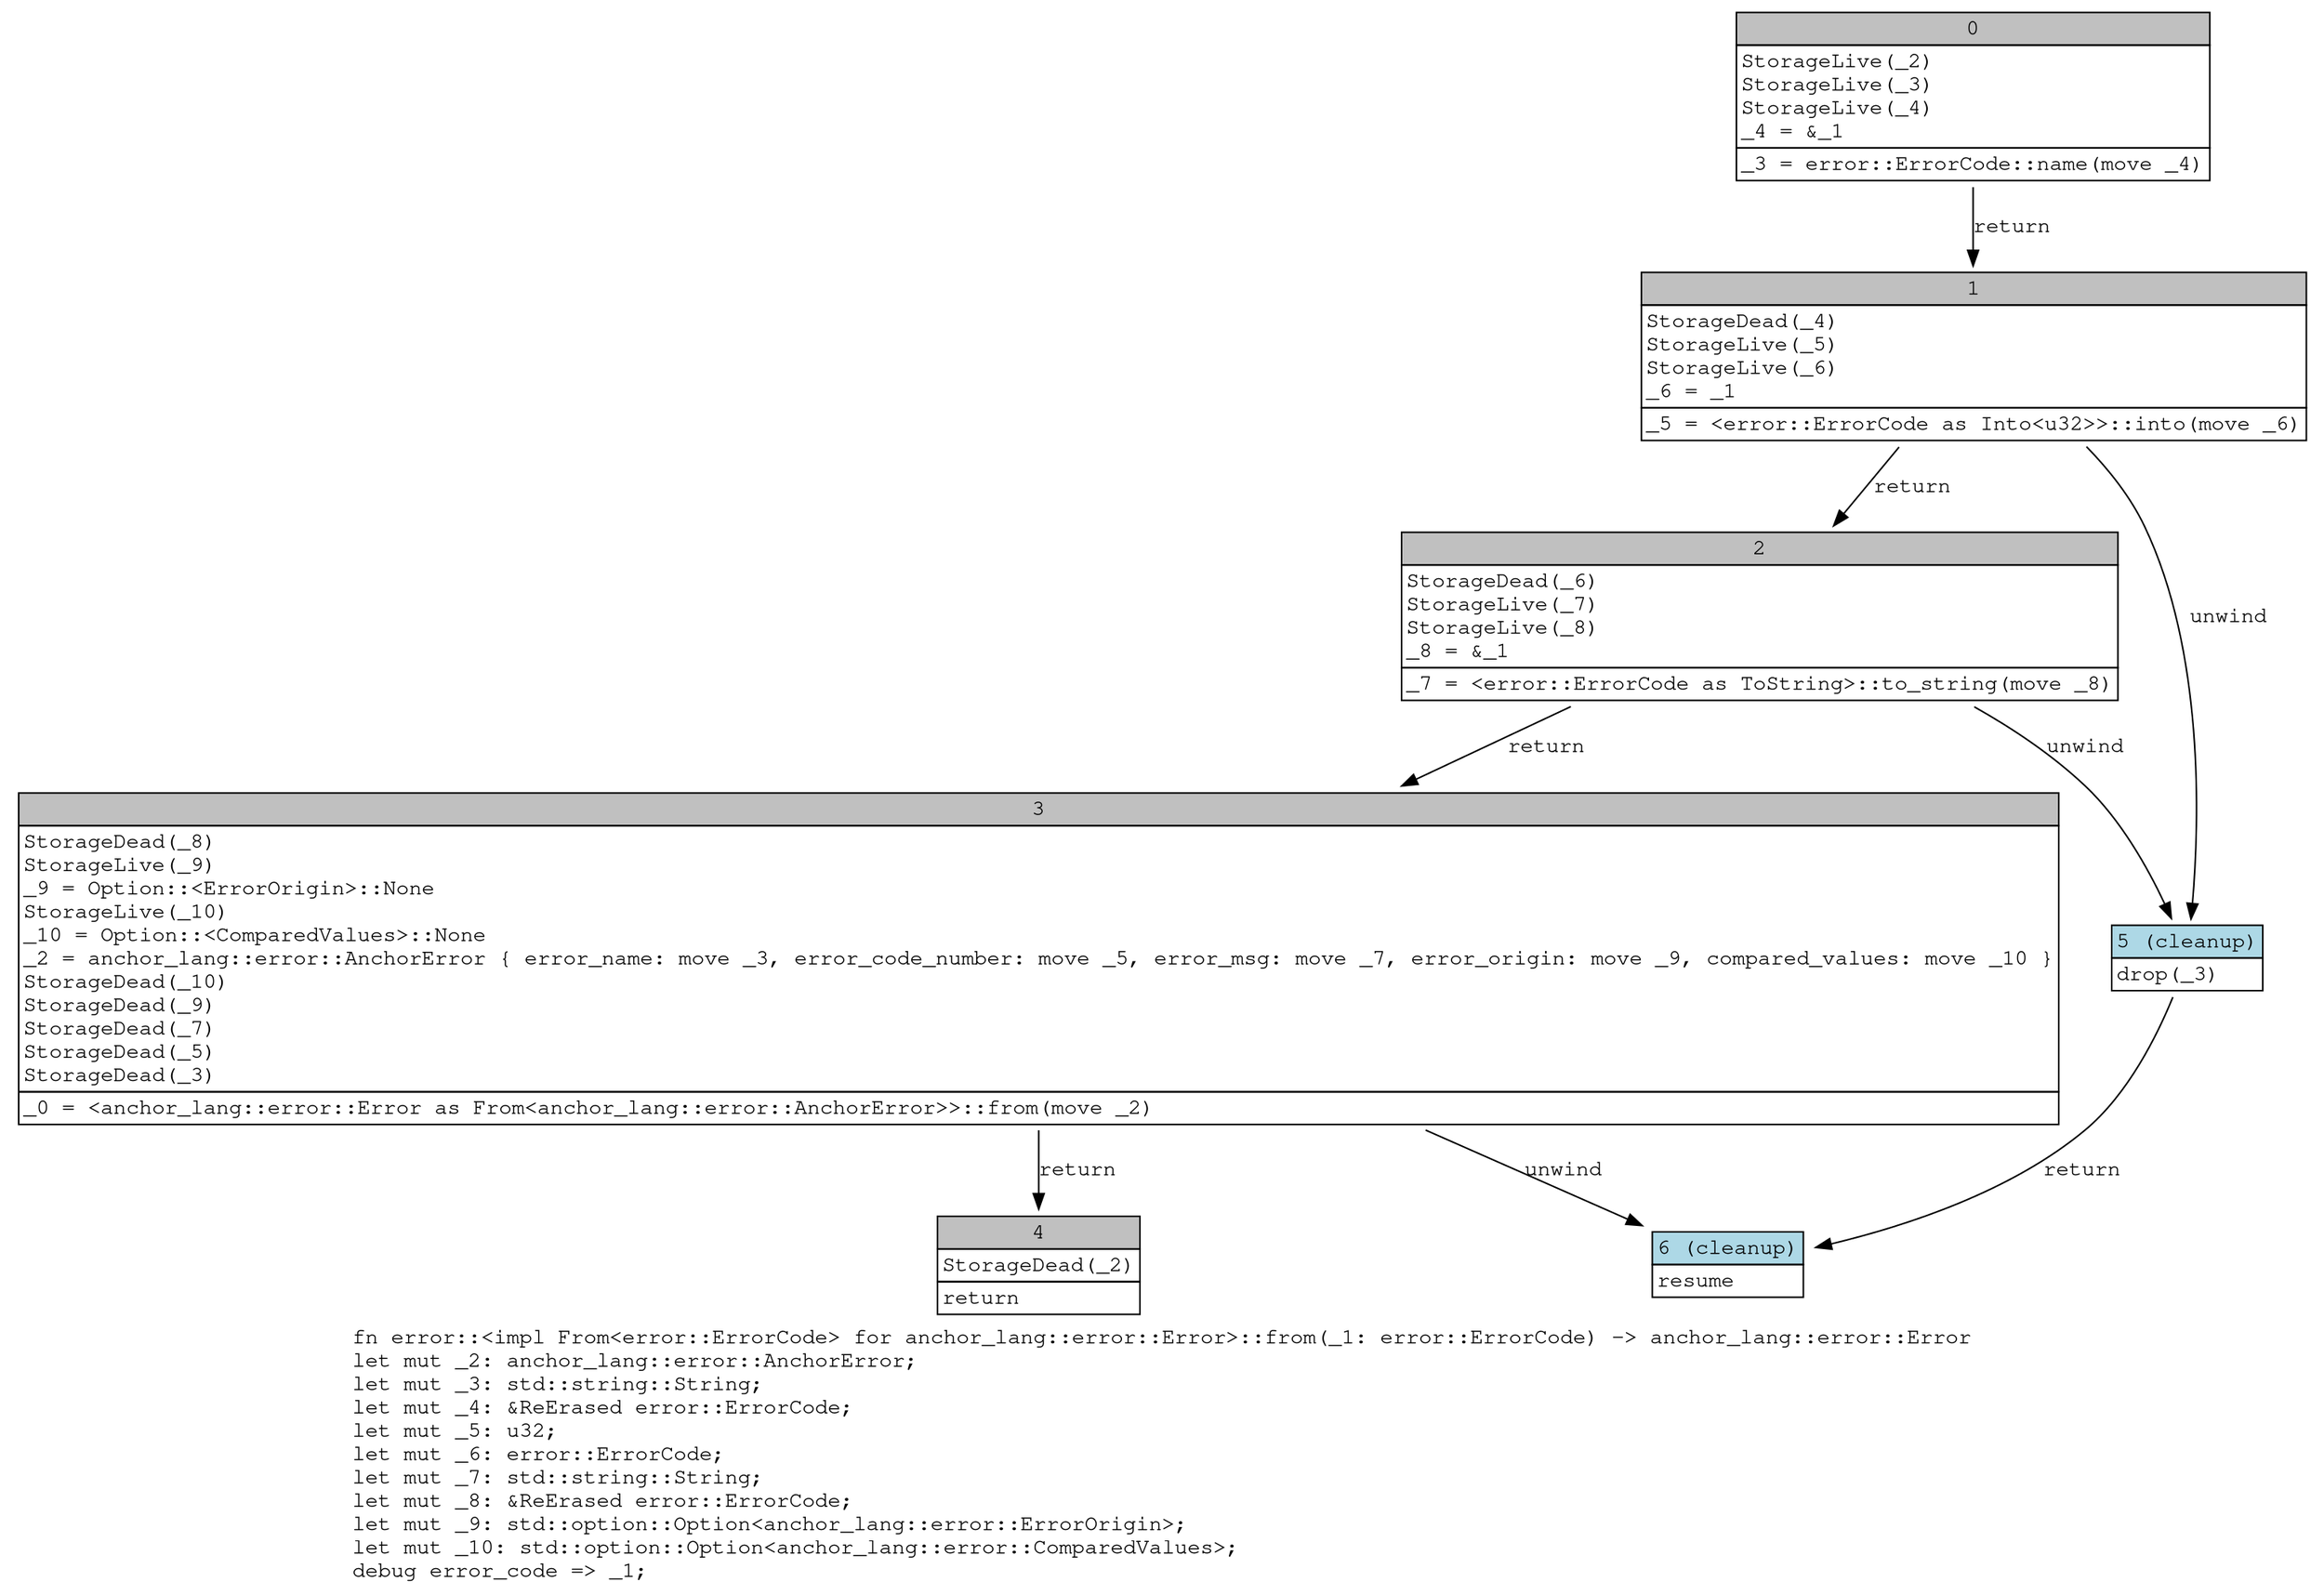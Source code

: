 digraph Mir_0_4773 {
    graph [fontname="Courier, monospace"];
    node [fontname="Courier, monospace"];
    edge [fontname="Courier, monospace"];
    label=<fn error::&lt;impl From&lt;error::ErrorCode&gt; for anchor_lang::error::Error&gt;::from(_1: error::ErrorCode) -&gt; anchor_lang::error::Error<br align="left"/>let mut _2: anchor_lang::error::AnchorError;<br align="left"/>let mut _3: std::string::String;<br align="left"/>let mut _4: &amp;ReErased error::ErrorCode;<br align="left"/>let mut _5: u32;<br align="left"/>let mut _6: error::ErrorCode;<br align="left"/>let mut _7: std::string::String;<br align="left"/>let mut _8: &amp;ReErased error::ErrorCode;<br align="left"/>let mut _9: std::option::Option&lt;anchor_lang::error::ErrorOrigin&gt;;<br align="left"/>let mut _10: std::option::Option&lt;anchor_lang::error::ComparedValues&gt;;<br align="left"/>debug error_code =&gt; _1;<br align="left"/>>;
    bb0__0_4773 [shape="none", label=<<table border="0" cellborder="1" cellspacing="0"><tr><td bgcolor="gray" align="center" colspan="1">0</td></tr><tr><td align="left" balign="left">StorageLive(_2)<br/>StorageLive(_3)<br/>StorageLive(_4)<br/>_4 = &amp;_1<br/></td></tr><tr><td align="left">_3 = error::ErrorCode::name(move _4)</td></tr></table>>];
    bb1__0_4773 [shape="none", label=<<table border="0" cellborder="1" cellspacing="0"><tr><td bgcolor="gray" align="center" colspan="1">1</td></tr><tr><td align="left" balign="left">StorageDead(_4)<br/>StorageLive(_5)<br/>StorageLive(_6)<br/>_6 = _1<br/></td></tr><tr><td align="left">_5 = &lt;error::ErrorCode as Into&lt;u32&gt;&gt;::into(move _6)</td></tr></table>>];
    bb2__0_4773 [shape="none", label=<<table border="0" cellborder="1" cellspacing="0"><tr><td bgcolor="gray" align="center" colspan="1">2</td></tr><tr><td align="left" balign="left">StorageDead(_6)<br/>StorageLive(_7)<br/>StorageLive(_8)<br/>_8 = &amp;_1<br/></td></tr><tr><td align="left">_7 = &lt;error::ErrorCode as ToString&gt;::to_string(move _8)</td></tr></table>>];
    bb3__0_4773 [shape="none", label=<<table border="0" cellborder="1" cellspacing="0"><tr><td bgcolor="gray" align="center" colspan="1">3</td></tr><tr><td align="left" balign="left">StorageDead(_8)<br/>StorageLive(_9)<br/>_9 = Option::&lt;ErrorOrigin&gt;::None<br/>StorageLive(_10)<br/>_10 = Option::&lt;ComparedValues&gt;::None<br/>_2 = anchor_lang::error::AnchorError { error_name: move _3, error_code_number: move _5, error_msg: move _7, error_origin: move _9, compared_values: move _10 }<br/>StorageDead(_10)<br/>StorageDead(_9)<br/>StorageDead(_7)<br/>StorageDead(_5)<br/>StorageDead(_3)<br/></td></tr><tr><td align="left">_0 = &lt;anchor_lang::error::Error as From&lt;anchor_lang::error::AnchorError&gt;&gt;::from(move _2)</td></tr></table>>];
    bb4__0_4773 [shape="none", label=<<table border="0" cellborder="1" cellspacing="0"><tr><td bgcolor="gray" align="center" colspan="1">4</td></tr><tr><td align="left" balign="left">StorageDead(_2)<br/></td></tr><tr><td align="left">return</td></tr></table>>];
    bb5__0_4773 [shape="none", label=<<table border="0" cellborder="1" cellspacing="0"><tr><td bgcolor="lightblue" align="center" colspan="1">5 (cleanup)</td></tr><tr><td align="left">drop(_3)</td></tr></table>>];
    bb6__0_4773 [shape="none", label=<<table border="0" cellborder="1" cellspacing="0"><tr><td bgcolor="lightblue" align="center" colspan="1">6 (cleanup)</td></tr><tr><td align="left">resume</td></tr></table>>];
    bb0__0_4773 -> bb1__0_4773 [label="return"];
    bb1__0_4773 -> bb2__0_4773 [label="return"];
    bb1__0_4773 -> bb5__0_4773 [label="unwind"];
    bb2__0_4773 -> bb3__0_4773 [label="return"];
    bb2__0_4773 -> bb5__0_4773 [label="unwind"];
    bb3__0_4773 -> bb4__0_4773 [label="return"];
    bb3__0_4773 -> bb6__0_4773 [label="unwind"];
    bb5__0_4773 -> bb6__0_4773 [label="return"];
}
